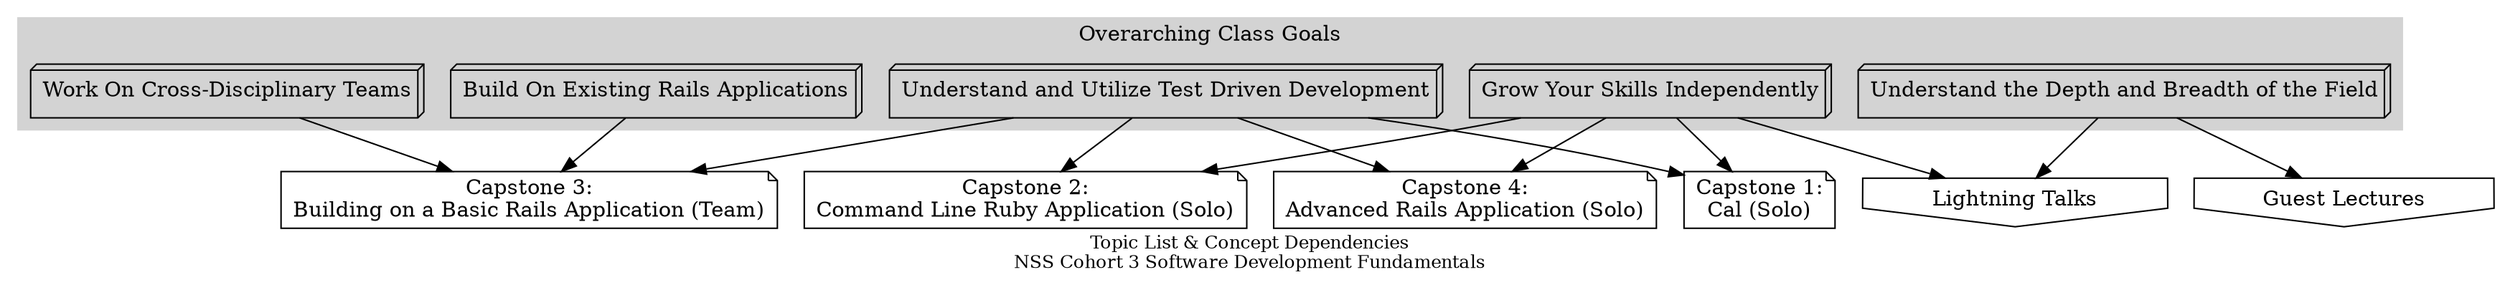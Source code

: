 ## Command to generate the layout: "neato -Tpng thisfile > thisfile.png"

digraph NSS {


## Major Goals
subgraph cluster_0 {
	style=filled;
	color=lightgrey;
	node [shape=box3d];
	build[label="Build On Existing Rails Applications"];
	teams[label="Work On Cross-Disciplinary Teams"];
	grow[label="Grow Your Skills Independently"];
	depth_and_breadth[label="Understand the Depth and Breadth of the Field"];
	tdd[label="Understand and Utilize Test Driven Development"];
	label = "Overarching Class Goals";
	}

## Major Assignments
node [shape=note];
calapp[label="Capstone 1:\nCal (Solo)"];
cliapp[label="Capstone 2:\nCommand Line Ruby Application (Solo)"];
basicrailsapp[label="Capstone 3:\nBuilding on a Basic Rails Application (Team)"];
capstone[label="Capstone 4:\nAdvanced Rails Application (Solo)"];
# example_major_assignment[label="Major Assignment"];

tdd -> calapp;
tdd -> cliapp;
tdd -> basicrailsapp;
tdd -> capstone;
build -> basicrailsapp;
grow -> calapp;
grow -> cliapp;
grow -> capstone;
teams -> basicrailsapp;

## Minor Assignments
node [shape=invhouse];
# example_minor_assignment[label="General Assignment"];
lightning[label="Lightning Talks"]
guestlectures[label="Guest Lectures"]

depth_and_breadth -> lightning
depth_and_breadth -> guestlectures
grow -> lightning


## Topics
# node [shape=box];
# example_general_topic[label="General Topic"]

# general_topic;
# sw_req[label="Software Requirements & Specifications"];

# build -> rails;
# rails -> "Rails Asset Pipeline"
# rails -> "Authentication and Authorization Libraries"
# rails -> "ActiveRecord Scopes"
# "ActiveRecord Scopes" -> "SQL"
# calapp -> sw_req
# cliapp -> sw_req
# basicrailsapp -> sw_req
# capstone -> sw_req
# cliapp -> "User Stories"
# basicrailsapp -> "User Stories"
# capstone -> "User Stories"

# grow -> "Big O & Algorithmic Efficiency";


## Guest Lectures

# node[shape=invhouse]
# example_guest_lecture[label="Guest Lecture"]

# grow -> "
#   * HTTP Caching
#   * Deployment
#   * Server administration and automation
#   * How the DNS system works
#   * How operating systems work
#   * Dev Ops
#   * Networks
#   * DB/Security Best Practices
#   * API Development
#   * Integrating with APIs
#   * Fundamental Gates and Circuits
#   * Big Oh
#   * Overview of the IT field and technologies
#   * Interviewing and job searches
#   * Compilers and interpreters
#   * Transitioning from Junior to Midlevel developer
#   * Getting paid what you're worth"
# grow -> "Morals and Ethics of Software Development"
# build -> "Database/Security Best Practices"

overlap=false
label="Topic List & Concept Dependencies\nNSS Cohort 3 Software Development Fundamentals"
fontsize=12;
}
